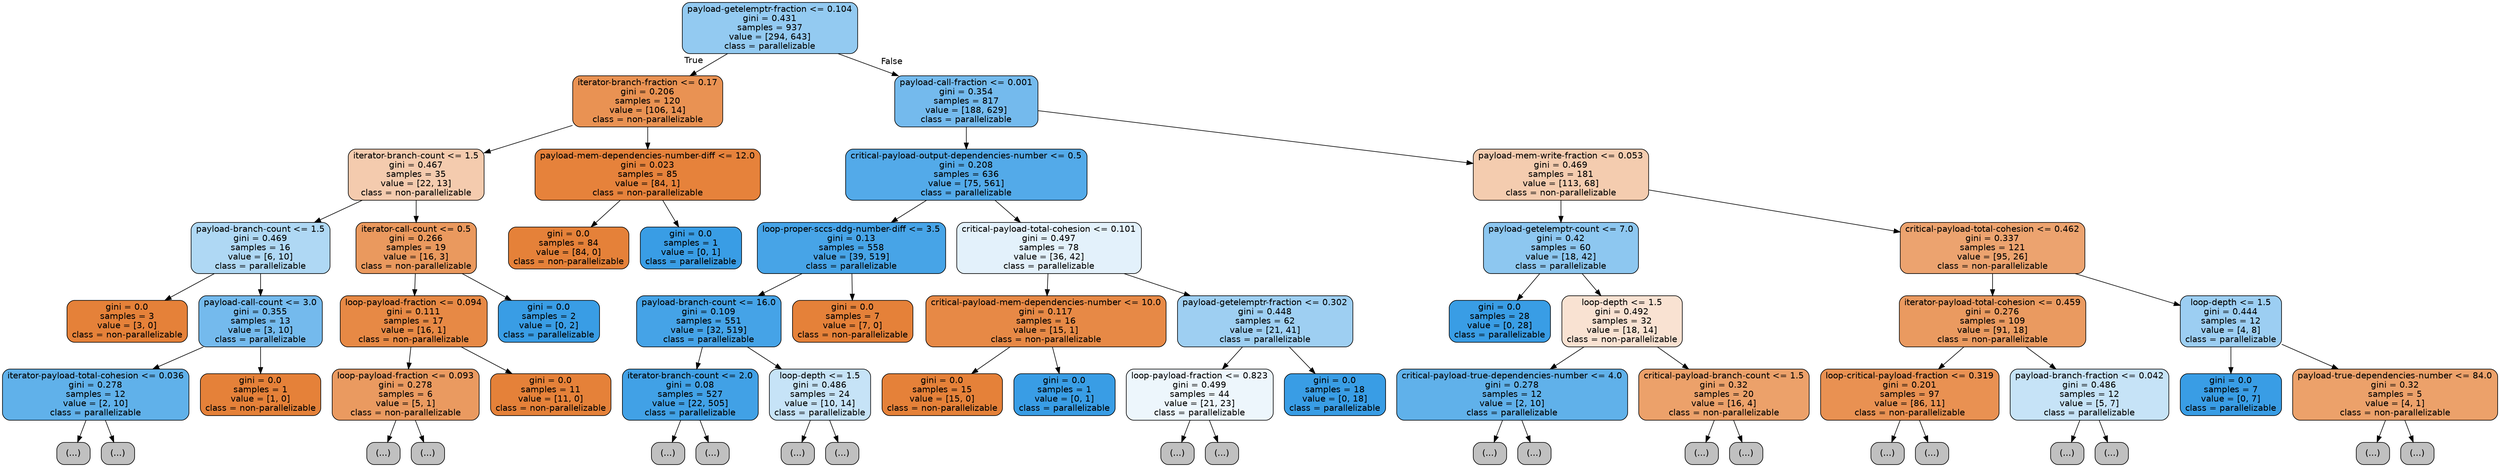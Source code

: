 digraph Tree {
node [shape=box, style="filled, rounded", color="black", fontname=helvetica] ;
edge [fontname=helvetica] ;
0 [label="payload-getelemptr-fraction <= 0.104\ngini = 0.431\nsamples = 937\nvalue = [294, 643]\nclass = parallelizable", fillcolor="#399de58a"] ;
1 [label="iterator-branch-fraction <= 0.17\ngini = 0.206\nsamples = 120\nvalue = [106, 14]\nclass = non-parallelizable", fillcolor="#e58139dd"] ;
0 -> 1 [labeldistance=2.5, labelangle=45, headlabel="True"] ;
2 [label="iterator-branch-count <= 1.5\ngini = 0.467\nsamples = 35\nvalue = [22, 13]\nclass = non-parallelizable", fillcolor="#e5813968"] ;
1 -> 2 ;
3 [label="payload-branch-count <= 1.5\ngini = 0.469\nsamples = 16\nvalue = [6, 10]\nclass = parallelizable", fillcolor="#399de566"] ;
2 -> 3 ;
4 [label="gini = 0.0\nsamples = 3\nvalue = [3, 0]\nclass = non-parallelizable", fillcolor="#e58139ff"] ;
3 -> 4 ;
5 [label="payload-call-count <= 3.0\ngini = 0.355\nsamples = 13\nvalue = [3, 10]\nclass = parallelizable", fillcolor="#399de5b3"] ;
3 -> 5 ;
6 [label="iterator-payload-total-cohesion <= 0.036\ngini = 0.278\nsamples = 12\nvalue = [2, 10]\nclass = parallelizable", fillcolor="#399de5cc"] ;
5 -> 6 ;
7 [label="(...)", fillcolor="#C0C0C0"] ;
6 -> 7 ;
8 [label="(...)", fillcolor="#C0C0C0"] ;
6 -> 8 ;
11 [label="gini = 0.0\nsamples = 1\nvalue = [1, 0]\nclass = non-parallelizable", fillcolor="#e58139ff"] ;
5 -> 11 ;
12 [label="iterator-call-count <= 0.5\ngini = 0.266\nsamples = 19\nvalue = [16, 3]\nclass = non-parallelizable", fillcolor="#e58139cf"] ;
2 -> 12 ;
13 [label="loop-payload-fraction <= 0.094\ngini = 0.111\nsamples = 17\nvalue = [16, 1]\nclass = non-parallelizable", fillcolor="#e58139ef"] ;
12 -> 13 ;
14 [label="loop-payload-fraction <= 0.093\ngini = 0.278\nsamples = 6\nvalue = [5, 1]\nclass = non-parallelizable", fillcolor="#e58139cc"] ;
13 -> 14 ;
15 [label="(...)", fillcolor="#C0C0C0"] ;
14 -> 15 ;
16 [label="(...)", fillcolor="#C0C0C0"] ;
14 -> 16 ;
17 [label="gini = 0.0\nsamples = 11\nvalue = [11, 0]\nclass = non-parallelizable", fillcolor="#e58139ff"] ;
13 -> 17 ;
18 [label="gini = 0.0\nsamples = 2\nvalue = [0, 2]\nclass = parallelizable", fillcolor="#399de5ff"] ;
12 -> 18 ;
19 [label="payload-mem-dependencies-number-diff <= 12.0\ngini = 0.023\nsamples = 85\nvalue = [84, 1]\nclass = non-parallelizable", fillcolor="#e58139fc"] ;
1 -> 19 ;
20 [label="gini = 0.0\nsamples = 84\nvalue = [84, 0]\nclass = non-parallelizable", fillcolor="#e58139ff"] ;
19 -> 20 ;
21 [label="gini = 0.0\nsamples = 1\nvalue = [0, 1]\nclass = parallelizable", fillcolor="#399de5ff"] ;
19 -> 21 ;
22 [label="payload-call-fraction <= 0.001\ngini = 0.354\nsamples = 817\nvalue = [188, 629]\nclass = parallelizable", fillcolor="#399de5b3"] ;
0 -> 22 [labeldistance=2.5, labelangle=-45, headlabel="False"] ;
23 [label="critical-payload-output-dependencies-number <= 0.5\ngini = 0.208\nsamples = 636\nvalue = [75, 561]\nclass = parallelizable", fillcolor="#399de5dd"] ;
22 -> 23 ;
24 [label="loop-proper-sccs-ddg-number-diff <= 3.5\ngini = 0.13\nsamples = 558\nvalue = [39, 519]\nclass = parallelizable", fillcolor="#399de5ec"] ;
23 -> 24 ;
25 [label="payload-branch-count <= 16.0\ngini = 0.109\nsamples = 551\nvalue = [32, 519]\nclass = parallelizable", fillcolor="#399de5ef"] ;
24 -> 25 ;
26 [label="iterator-branch-count <= 2.0\ngini = 0.08\nsamples = 527\nvalue = [22, 505]\nclass = parallelizable", fillcolor="#399de5f4"] ;
25 -> 26 ;
27 [label="(...)", fillcolor="#C0C0C0"] ;
26 -> 27 ;
70 [label="(...)", fillcolor="#C0C0C0"] ;
26 -> 70 ;
71 [label="loop-depth <= 1.5\ngini = 0.486\nsamples = 24\nvalue = [10, 14]\nclass = parallelizable", fillcolor="#399de549"] ;
25 -> 71 ;
72 [label="(...)", fillcolor="#C0C0C0"] ;
71 -> 72 ;
73 [label="(...)", fillcolor="#C0C0C0"] ;
71 -> 73 ;
76 [label="gini = 0.0\nsamples = 7\nvalue = [7, 0]\nclass = non-parallelizable", fillcolor="#e58139ff"] ;
24 -> 76 ;
77 [label="critical-payload-total-cohesion <= 0.101\ngini = 0.497\nsamples = 78\nvalue = [36, 42]\nclass = parallelizable", fillcolor="#399de524"] ;
23 -> 77 ;
78 [label="critical-payload-mem-dependencies-number <= 10.0\ngini = 0.117\nsamples = 16\nvalue = [15, 1]\nclass = non-parallelizable", fillcolor="#e58139ee"] ;
77 -> 78 ;
79 [label="gini = 0.0\nsamples = 15\nvalue = [15, 0]\nclass = non-parallelizable", fillcolor="#e58139ff"] ;
78 -> 79 ;
80 [label="gini = 0.0\nsamples = 1\nvalue = [0, 1]\nclass = parallelizable", fillcolor="#399de5ff"] ;
78 -> 80 ;
81 [label="payload-getelemptr-fraction <= 0.302\ngini = 0.448\nsamples = 62\nvalue = [21, 41]\nclass = parallelizable", fillcolor="#399de57c"] ;
77 -> 81 ;
82 [label="loop-payload-fraction <= 0.823\ngini = 0.499\nsamples = 44\nvalue = [21, 23]\nclass = parallelizable", fillcolor="#399de516"] ;
81 -> 82 ;
83 [label="(...)", fillcolor="#C0C0C0"] ;
82 -> 83 ;
86 [label="(...)", fillcolor="#C0C0C0"] ;
82 -> 86 ;
99 [label="gini = 0.0\nsamples = 18\nvalue = [0, 18]\nclass = parallelizable", fillcolor="#399de5ff"] ;
81 -> 99 ;
100 [label="payload-mem-write-fraction <= 0.053\ngini = 0.469\nsamples = 181\nvalue = [113, 68]\nclass = non-parallelizable", fillcolor="#e5813966"] ;
22 -> 100 ;
101 [label="payload-getelemptr-count <= 7.0\ngini = 0.42\nsamples = 60\nvalue = [18, 42]\nclass = parallelizable", fillcolor="#399de592"] ;
100 -> 101 ;
102 [label="gini = 0.0\nsamples = 28\nvalue = [0, 28]\nclass = parallelizable", fillcolor="#399de5ff"] ;
101 -> 102 ;
103 [label="loop-depth <= 1.5\ngini = 0.492\nsamples = 32\nvalue = [18, 14]\nclass = non-parallelizable", fillcolor="#e5813939"] ;
101 -> 103 ;
104 [label="critical-payload-true-dependencies-number <= 4.0\ngini = 0.278\nsamples = 12\nvalue = [2, 10]\nclass = parallelizable", fillcolor="#399de5cc"] ;
103 -> 104 ;
105 [label="(...)", fillcolor="#C0C0C0"] ;
104 -> 105 ;
106 [label="(...)", fillcolor="#C0C0C0"] ;
104 -> 106 ;
107 [label="critical-payload-branch-count <= 1.5\ngini = 0.32\nsamples = 20\nvalue = [16, 4]\nclass = non-parallelizable", fillcolor="#e58139bf"] ;
103 -> 107 ;
108 [label="(...)", fillcolor="#C0C0C0"] ;
107 -> 108 ;
109 [label="(...)", fillcolor="#C0C0C0"] ;
107 -> 109 ;
110 [label="critical-payload-total-cohesion <= 0.462\ngini = 0.337\nsamples = 121\nvalue = [95, 26]\nclass = non-parallelizable", fillcolor="#e58139b9"] ;
100 -> 110 ;
111 [label="iterator-payload-total-cohesion <= 0.459\ngini = 0.276\nsamples = 109\nvalue = [91, 18]\nclass = non-parallelizable", fillcolor="#e58139cd"] ;
110 -> 111 ;
112 [label="loop-critical-payload-fraction <= 0.319\ngini = 0.201\nsamples = 97\nvalue = [86, 11]\nclass = non-parallelizable", fillcolor="#e58139de"] ;
111 -> 112 ;
113 [label="(...)", fillcolor="#C0C0C0"] ;
112 -> 113 ;
128 [label="(...)", fillcolor="#C0C0C0"] ;
112 -> 128 ;
131 [label="payload-branch-fraction <= 0.042\ngini = 0.486\nsamples = 12\nvalue = [5, 7]\nclass = parallelizable", fillcolor="#399de549"] ;
111 -> 131 ;
132 [label="(...)", fillcolor="#C0C0C0"] ;
131 -> 132 ;
133 [label="(...)", fillcolor="#C0C0C0"] ;
131 -> 133 ;
136 [label="loop-depth <= 1.5\ngini = 0.444\nsamples = 12\nvalue = [4, 8]\nclass = parallelizable", fillcolor="#399de57f"] ;
110 -> 136 ;
137 [label="gini = 0.0\nsamples = 7\nvalue = [0, 7]\nclass = parallelizable", fillcolor="#399de5ff"] ;
136 -> 137 ;
138 [label="payload-true-dependencies-number <= 84.0\ngini = 0.32\nsamples = 5\nvalue = [4, 1]\nclass = non-parallelizable", fillcolor="#e58139bf"] ;
136 -> 138 ;
139 [label="(...)", fillcolor="#C0C0C0"] ;
138 -> 139 ;
140 [label="(...)", fillcolor="#C0C0C0"] ;
138 -> 140 ;
}